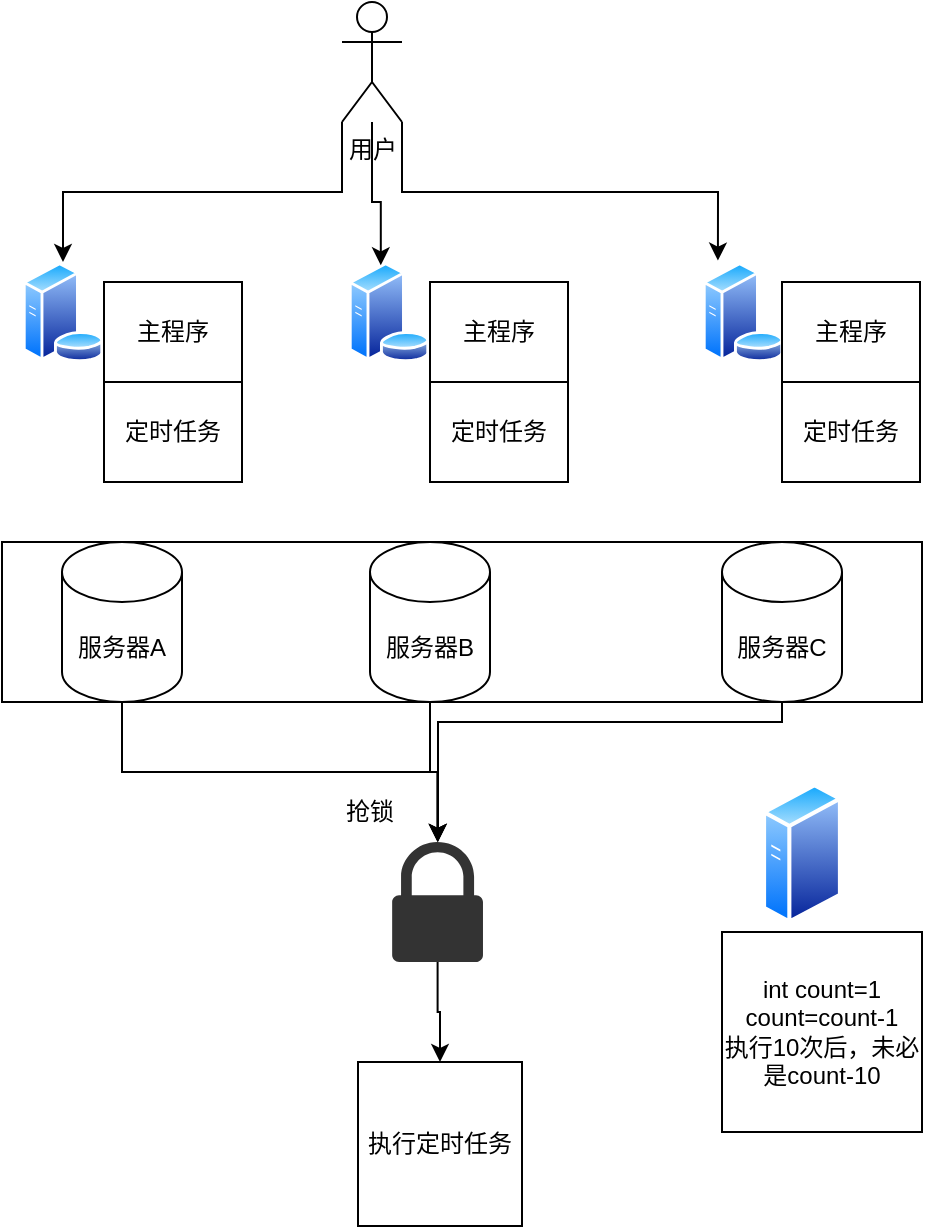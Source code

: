 <mxfile version="24.4.0" type="github">
  <diagram name="第 1 页" id="h5uSdNXz_CgG29KLq9Y8">
    <mxGraphModel dx="819" dy="426" grid="1" gridSize="10" guides="1" tooltips="1" connect="1" arrows="1" fold="1" page="1" pageScale="1" pageWidth="827" pageHeight="1169" math="0" shadow="0">
      <root>
        <mxCell id="0" />
        <mxCell id="1" parent="0" />
        <mxCell id="ZrZEr-ucLDgyxE3sHomG-5" style="edgeStyle=orthogonalEdgeStyle;rounded=0;orthogonalLoop=1;jettySize=auto;html=1;exitX=0;exitY=1;exitDx=0;exitDy=0;exitPerimeter=0;" edge="1" parent="1" source="ZrZEr-ucLDgyxE3sHomG-1" target="ZrZEr-ucLDgyxE3sHomG-2">
          <mxGeometry relative="1" as="geometry" />
        </mxCell>
        <mxCell id="ZrZEr-ucLDgyxE3sHomG-1" value="用户" style="shape=umlActor;verticalLabelPosition=bottom;verticalAlign=top;html=1;outlineConnect=0;" vertex="1" parent="1">
          <mxGeometry x="370" y="40" width="30" height="60" as="geometry" />
        </mxCell>
        <mxCell id="ZrZEr-ucLDgyxE3sHomG-2" value="" style="image;aspect=fixed;perimeter=ellipsePerimeter;html=1;align=center;shadow=0;dashed=0;spacingTop=3;image=img/lib/active_directory/database_server.svg;" vertex="1" parent="1">
          <mxGeometry x="210" y="170" width="41" height="50" as="geometry" />
        </mxCell>
        <mxCell id="ZrZEr-ucLDgyxE3sHomG-3" value="" style="image;aspect=fixed;perimeter=ellipsePerimeter;html=1;align=center;shadow=0;dashed=0;spacingTop=3;image=img/lib/active_directory/database_server.svg;" vertex="1" parent="1">
          <mxGeometry x="373" y="170" width="41" height="50" as="geometry" />
        </mxCell>
        <mxCell id="ZrZEr-ucLDgyxE3sHomG-4" value="" style="image;aspect=fixed;perimeter=ellipsePerimeter;html=1;align=center;shadow=0;dashed=0;spacingTop=3;image=img/lib/active_directory/database_server.svg;" vertex="1" parent="1">
          <mxGeometry x="550" y="170" width="41" height="50" as="geometry" />
        </mxCell>
        <mxCell id="ZrZEr-ucLDgyxE3sHomG-6" style="edgeStyle=orthogonalEdgeStyle;rounded=0;orthogonalLoop=1;jettySize=auto;html=1;entryX=0.4;entryY=0.033;entryDx=0;entryDy=0;entryPerimeter=0;" edge="1" parent="1" source="ZrZEr-ucLDgyxE3sHomG-1" target="ZrZEr-ucLDgyxE3sHomG-3">
          <mxGeometry relative="1" as="geometry">
            <Array as="points">
              <mxPoint x="385" y="140" />
              <mxPoint x="389" y="140" />
            </Array>
          </mxGeometry>
        </mxCell>
        <mxCell id="ZrZEr-ucLDgyxE3sHomG-7" style="edgeStyle=orthogonalEdgeStyle;rounded=0;orthogonalLoop=1;jettySize=auto;html=1;exitX=1;exitY=1;exitDx=0;exitDy=0;exitPerimeter=0;entryX=0.194;entryY=-0.014;entryDx=0;entryDy=0;entryPerimeter=0;" edge="1" parent="1" source="ZrZEr-ucLDgyxE3sHomG-1" target="ZrZEr-ucLDgyxE3sHomG-4">
          <mxGeometry relative="1" as="geometry" />
        </mxCell>
        <mxCell id="ZrZEr-ucLDgyxE3sHomG-8" value="主程序" style="rounded=0;whiteSpace=wrap;html=1;" vertex="1" parent="1">
          <mxGeometry x="251" y="180" width="69" height="50" as="geometry" />
        </mxCell>
        <mxCell id="ZrZEr-ucLDgyxE3sHomG-9" value="定时任务" style="rounded=0;whiteSpace=wrap;html=1;" vertex="1" parent="1">
          <mxGeometry x="251" y="230" width="69" height="50" as="geometry" />
        </mxCell>
        <mxCell id="ZrZEr-ucLDgyxE3sHomG-11" value="主程序" style="rounded=0;whiteSpace=wrap;html=1;" vertex="1" parent="1">
          <mxGeometry x="414" y="180" width="69" height="50" as="geometry" />
        </mxCell>
        <mxCell id="ZrZEr-ucLDgyxE3sHomG-12" value="定时任务" style="rounded=0;whiteSpace=wrap;html=1;" vertex="1" parent="1">
          <mxGeometry x="414" y="230" width="69" height="50" as="geometry" />
        </mxCell>
        <mxCell id="ZrZEr-ucLDgyxE3sHomG-13" value="主程序" style="rounded=0;whiteSpace=wrap;html=1;" vertex="1" parent="1">
          <mxGeometry x="590" y="180" width="69" height="50" as="geometry" />
        </mxCell>
        <mxCell id="ZrZEr-ucLDgyxE3sHomG-14" value="定时任务" style="rounded=0;whiteSpace=wrap;html=1;" vertex="1" parent="1">
          <mxGeometry x="590" y="230" width="69" height="50" as="geometry" />
        </mxCell>
        <mxCell id="ZrZEr-ucLDgyxE3sHomG-15" value="" style="rounded=0;whiteSpace=wrap;html=1;" vertex="1" parent="1">
          <mxGeometry x="200" y="310" width="460" height="80" as="geometry" />
        </mxCell>
        <mxCell id="ZrZEr-ucLDgyxE3sHomG-24" style="edgeStyle=orthogonalEdgeStyle;rounded=0;orthogonalLoop=1;jettySize=auto;html=1;exitX=0.5;exitY=1;exitDx=0;exitDy=0;exitPerimeter=0;" edge="1" parent="1" source="ZrZEr-ucLDgyxE3sHomG-16" target="ZrZEr-ucLDgyxE3sHomG-19">
          <mxGeometry relative="1" as="geometry" />
        </mxCell>
        <mxCell id="ZrZEr-ucLDgyxE3sHomG-16" value="服务器A" style="shape=cylinder3;whiteSpace=wrap;html=1;boundedLbl=1;backgroundOutline=1;size=15;" vertex="1" parent="1">
          <mxGeometry x="230" y="310" width="60" height="80" as="geometry" />
        </mxCell>
        <mxCell id="ZrZEr-ucLDgyxE3sHomG-23" style="edgeStyle=orthogonalEdgeStyle;rounded=0;orthogonalLoop=1;jettySize=auto;html=1;" edge="1" parent="1" source="ZrZEr-ucLDgyxE3sHomG-17" target="ZrZEr-ucLDgyxE3sHomG-19">
          <mxGeometry relative="1" as="geometry" />
        </mxCell>
        <mxCell id="ZrZEr-ucLDgyxE3sHomG-17" value="服务器B" style="shape=cylinder3;whiteSpace=wrap;html=1;boundedLbl=1;backgroundOutline=1;size=15;" vertex="1" parent="1">
          <mxGeometry x="384" y="310" width="60" height="80" as="geometry" />
        </mxCell>
        <mxCell id="ZrZEr-ucLDgyxE3sHomG-25" style="edgeStyle=orthogonalEdgeStyle;rounded=0;orthogonalLoop=1;jettySize=auto;html=1;" edge="1" parent="1" source="ZrZEr-ucLDgyxE3sHomG-18" target="ZrZEr-ucLDgyxE3sHomG-19">
          <mxGeometry relative="1" as="geometry">
            <Array as="points">
              <mxPoint x="590" y="400" />
              <mxPoint x="418" y="400" />
            </Array>
          </mxGeometry>
        </mxCell>
        <mxCell id="ZrZEr-ucLDgyxE3sHomG-18" value="服务器C" style="shape=cylinder3;whiteSpace=wrap;html=1;boundedLbl=1;backgroundOutline=1;size=15;" vertex="1" parent="1">
          <mxGeometry x="560" y="310" width="60" height="80" as="geometry" />
        </mxCell>
        <mxCell id="ZrZEr-ucLDgyxE3sHomG-28" style="edgeStyle=orthogonalEdgeStyle;rounded=0;orthogonalLoop=1;jettySize=auto;html=1;entryX=0.5;entryY=0;entryDx=0;entryDy=0;" edge="1" parent="1" source="ZrZEr-ucLDgyxE3sHomG-19" target="ZrZEr-ucLDgyxE3sHomG-27">
          <mxGeometry relative="1" as="geometry" />
        </mxCell>
        <mxCell id="ZrZEr-ucLDgyxE3sHomG-19" value="" style="sketch=0;pointerEvents=1;shadow=0;dashed=0;html=1;strokeColor=none;fillColor=#333333;labelPosition=center;verticalLabelPosition=bottom;verticalAlign=top;outlineConnect=0;align=center;shape=mxgraph.office.security.lock_protected;" vertex="1" parent="1">
          <mxGeometry x="395.08" y="460" width="45.41" height="60" as="geometry" />
        </mxCell>
        <mxCell id="ZrZEr-ucLDgyxE3sHomG-26" value="抢锁" style="text;html=1;align=center;verticalAlign=middle;whiteSpace=wrap;rounded=0;" vertex="1" parent="1">
          <mxGeometry x="354" y="430" width="60" height="30" as="geometry" />
        </mxCell>
        <mxCell id="ZrZEr-ucLDgyxE3sHomG-27" value="执行定时任务" style="whiteSpace=wrap;html=1;aspect=fixed;" vertex="1" parent="1">
          <mxGeometry x="378" y="570" width="82" height="82" as="geometry" />
        </mxCell>
        <mxCell id="ZrZEr-ucLDgyxE3sHomG-29" value="" style="image;aspect=fixed;perimeter=ellipsePerimeter;html=1;align=center;shadow=0;dashed=0;spacingTop=3;image=img/lib/active_directory/generic_server.svg;" vertex="1" parent="1">
          <mxGeometry x="580" y="430" width="40" height="71.43" as="geometry" />
        </mxCell>
        <mxCell id="ZrZEr-ucLDgyxE3sHomG-30" value="int count=1&lt;div&gt;count=count-1&lt;/div&gt;&lt;div&gt;执行10次后，未必是count-10&lt;/div&gt;" style="whiteSpace=wrap;html=1;aspect=fixed;" vertex="1" parent="1">
          <mxGeometry x="560" y="505" width="100" height="100" as="geometry" />
        </mxCell>
      </root>
    </mxGraphModel>
  </diagram>
</mxfile>
